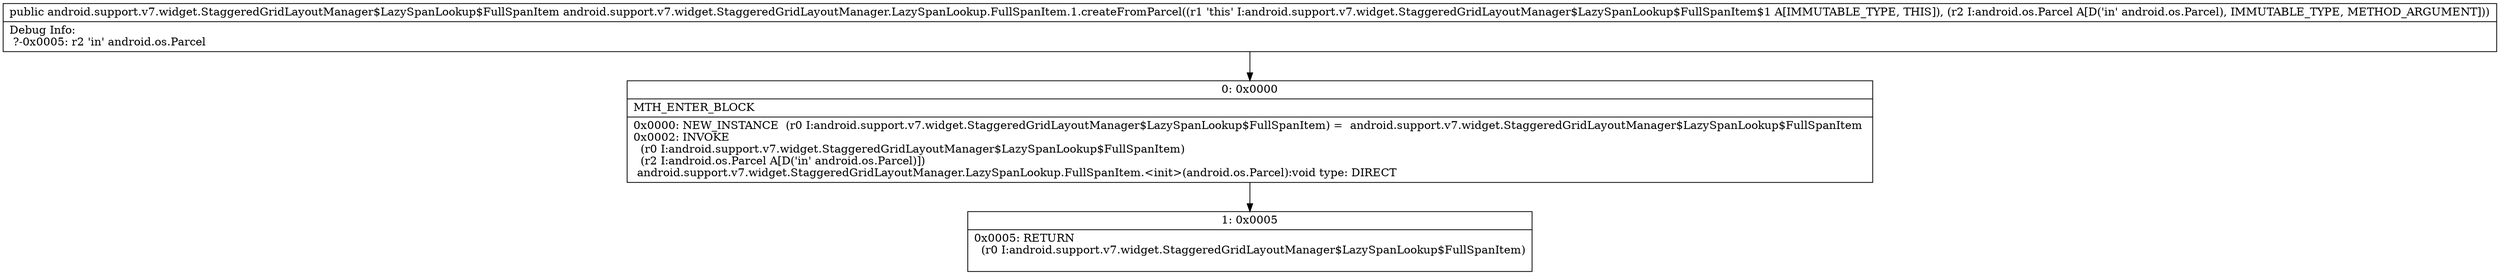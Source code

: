 digraph "CFG forandroid.support.v7.widget.StaggeredGridLayoutManager.LazySpanLookup.FullSpanItem.1.createFromParcel(Landroid\/os\/Parcel;)Landroid\/support\/v7\/widget\/StaggeredGridLayoutManager$LazySpanLookup$FullSpanItem;" {
Node_0 [shape=record,label="{0\:\ 0x0000|MTH_ENTER_BLOCK\l|0x0000: NEW_INSTANCE  (r0 I:android.support.v7.widget.StaggeredGridLayoutManager$LazySpanLookup$FullSpanItem) =  android.support.v7.widget.StaggeredGridLayoutManager$LazySpanLookup$FullSpanItem \l0x0002: INVOKE  \l  (r0 I:android.support.v7.widget.StaggeredGridLayoutManager$LazySpanLookup$FullSpanItem)\l  (r2 I:android.os.Parcel A[D('in' android.os.Parcel)])\l android.support.v7.widget.StaggeredGridLayoutManager.LazySpanLookup.FullSpanItem.\<init\>(android.os.Parcel):void type: DIRECT \l}"];
Node_1 [shape=record,label="{1\:\ 0x0005|0x0005: RETURN  \l  (r0 I:android.support.v7.widget.StaggeredGridLayoutManager$LazySpanLookup$FullSpanItem)\l \l}"];
MethodNode[shape=record,label="{public android.support.v7.widget.StaggeredGridLayoutManager$LazySpanLookup$FullSpanItem android.support.v7.widget.StaggeredGridLayoutManager.LazySpanLookup.FullSpanItem.1.createFromParcel((r1 'this' I:android.support.v7.widget.StaggeredGridLayoutManager$LazySpanLookup$FullSpanItem$1 A[IMMUTABLE_TYPE, THIS]), (r2 I:android.os.Parcel A[D('in' android.os.Parcel), IMMUTABLE_TYPE, METHOD_ARGUMENT]))  | Debug Info:\l  ?\-0x0005: r2 'in' android.os.Parcel\l}"];
MethodNode -> Node_0;
Node_0 -> Node_1;
}

